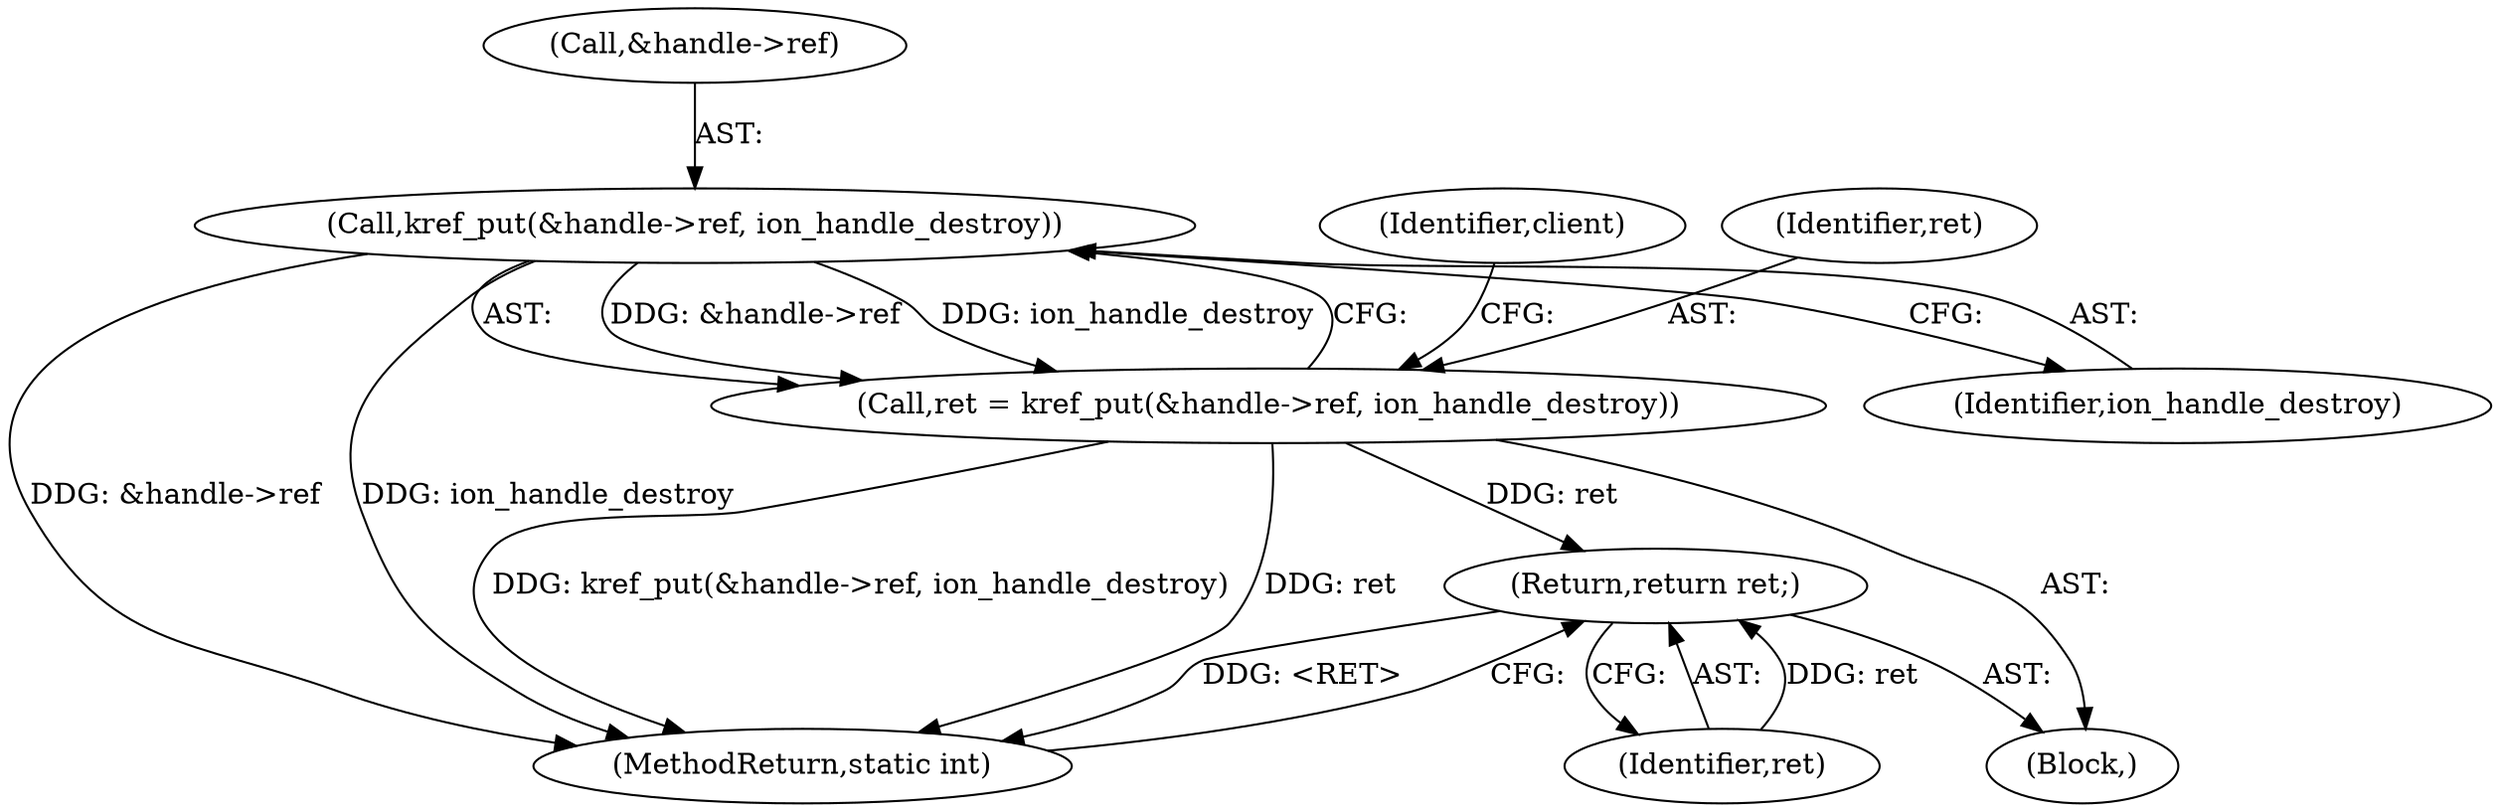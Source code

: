 digraph "0_linux_9590232bb4f4cc824f3425a6e1349afbe6d6d2b7_1@pointer" {
"1000117" [label="(Call,kref_put(&handle->ref, ion_handle_destroy))"];
"1000115" [label="(Call,ret = kref_put(&handle->ref, ion_handle_destroy))"];
"1000128" [label="(Return,return ret;)"];
"1000122" [label="(Identifier,ion_handle_destroy)"];
"1000130" [label="(MethodReturn,static int)"];
"1000126" [label="(Identifier,client)"];
"1000129" [label="(Identifier,ret)"];
"1000128" [label="(Return,return ret;)"];
"1000102" [label="(Block,)"];
"1000116" [label="(Identifier,ret)"];
"1000118" [label="(Call,&handle->ref)"];
"1000115" [label="(Call,ret = kref_put(&handle->ref, ion_handle_destroy))"];
"1000117" [label="(Call,kref_put(&handle->ref, ion_handle_destroy))"];
"1000117" -> "1000115"  [label="AST: "];
"1000117" -> "1000122"  [label="CFG: "];
"1000118" -> "1000117"  [label="AST: "];
"1000122" -> "1000117"  [label="AST: "];
"1000115" -> "1000117"  [label="CFG: "];
"1000117" -> "1000130"  [label="DDG: &handle->ref"];
"1000117" -> "1000130"  [label="DDG: ion_handle_destroy"];
"1000117" -> "1000115"  [label="DDG: &handle->ref"];
"1000117" -> "1000115"  [label="DDG: ion_handle_destroy"];
"1000115" -> "1000102"  [label="AST: "];
"1000116" -> "1000115"  [label="AST: "];
"1000126" -> "1000115"  [label="CFG: "];
"1000115" -> "1000130"  [label="DDG: kref_put(&handle->ref, ion_handle_destroy)"];
"1000115" -> "1000130"  [label="DDG: ret"];
"1000115" -> "1000128"  [label="DDG: ret"];
"1000128" -> "1000102"  [label="AST: "];
"1000128" -> "1000129"  [label="CFG: "];
"1000129" -> "1000128"  [label="AST: "];
"1000130" -> "1000128"  [label="CFG: "];
"1000128" -> "1000130"  [label="DDG: <RET>"];
"1000129" -> "1000128"  [label="DDG: ret"];
}
